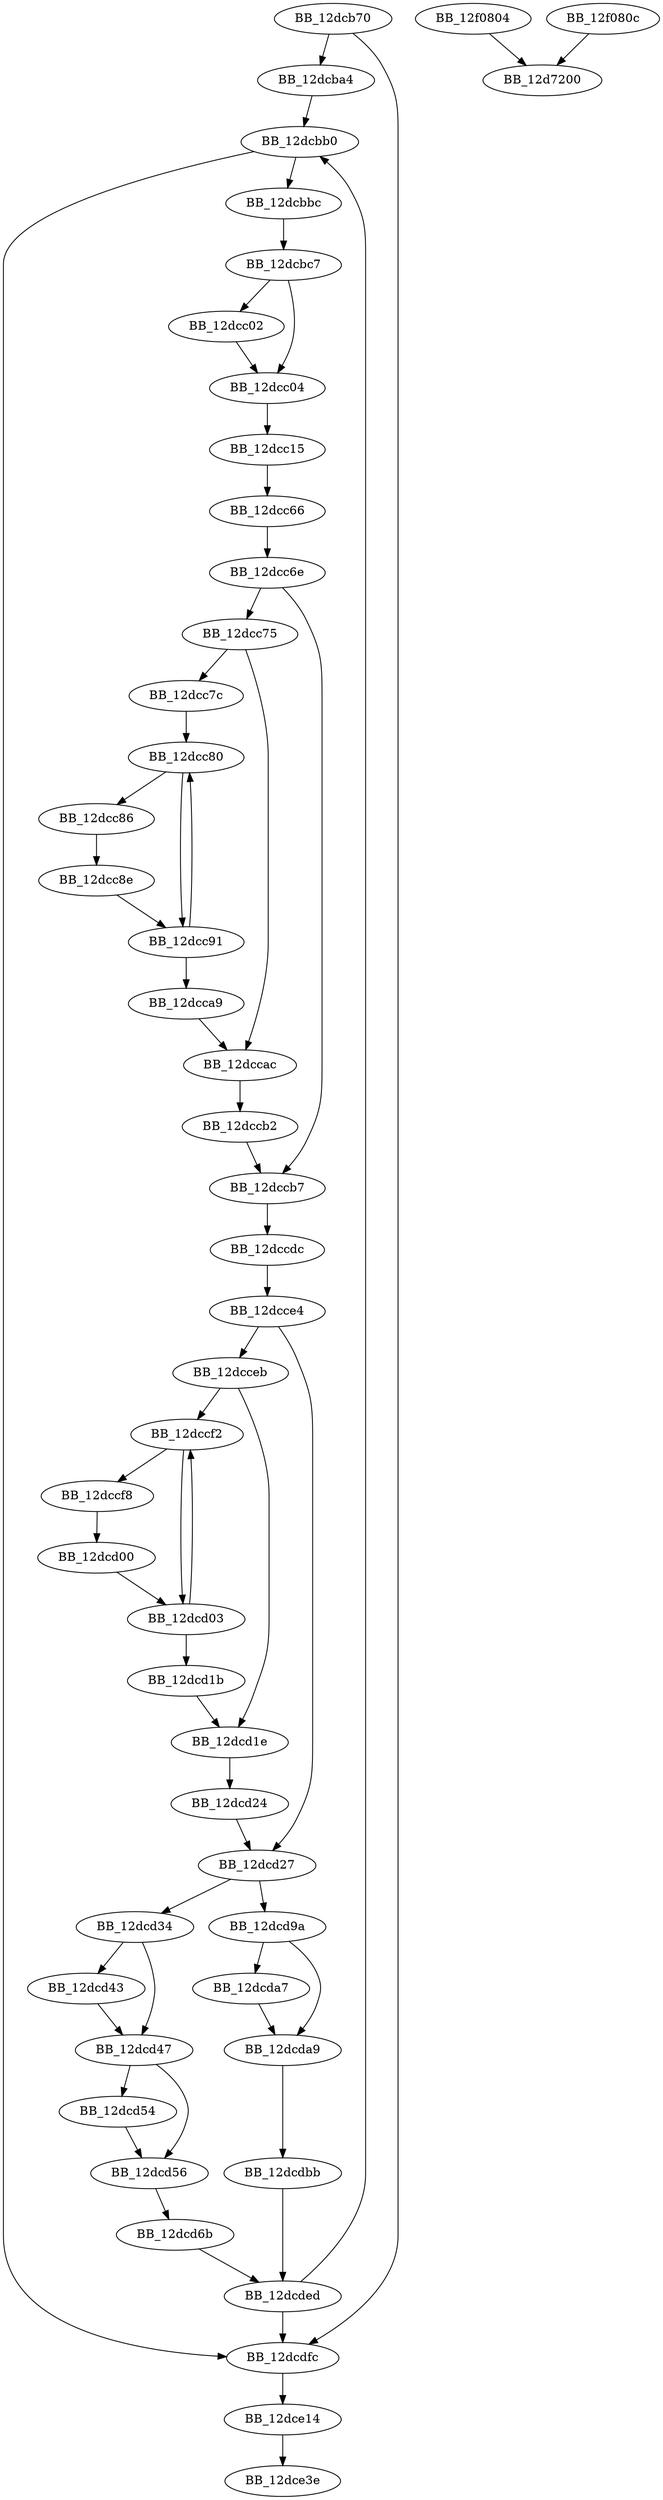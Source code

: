 DiGraph sub_12DCB70{
BB_12dcb70->BB_12dcba4
BB_12dcb70->BB_12dcdfc
BB_12dcba4->BB_12dcbb0
BB_12dcbb0->BB_12dcbbc
BB_12dcbb0->BB_12dcdfc
BB_12dcbbc->BB_12dcbc7
BB_12dcbc7->BB_12dcc02
BB_12dcbc7->BB_12dcc04
BB_12dcc02->BB_12dcc04
BB_12dcc04->BB_12dcc15
BB_12dcc15->BB_12dcc66
BB_12dcc66->BB_12dcc6e
BB_12dcc6e->BB_12dcc75
BB_12dcc6e->BB_12dccb7
BB_12dcc75->BB_12dcc7c
BB_12dcc75->BB_12dccac
BB_12dcc7c->BB_12dcc80
BB_12dcc80->BB_12dcc86
BB_12dcc80->BB_12dcc91
BB_12dcc86->BB_12dcc8e
BB_12dcc8e->BB_12dcc91
BB_12dcc91->BB_12dcc80
BB_12dcc91->BB_12dcca9
BB_12dcca9->BB_12dccac
BB_12dccac->BB_12dccb2
BB_12dccb2->BB_12dccb7
BB_12dccb7->BB_12dccdc
BB_12dccdc->BB_12dcce4
BB_12dcce4->BB_12dcceb
BB_12dcce4->BB_12dcd27
BB_12dcceb->BB_12dccf2
BB_12dcceb->BB_12dcd1e
BB_12dccf2->BB_12dccf8
BB_12dccf2->BB_12dcd03
BB_12dccf8->BB_12dcd00
BB_12dcd00->BB_12dcd03
BB_12dcd03->BB_12dccf2
BB_12dcd03->BB_12dcd1b
BB_12dcd1b->BB_12dcd1e
BB_12dcd1e->BB_12dcd24
BB_12dcd24->BB_12dcd27
BB_12dcd27->BB_12dcd34
BB_12dcd27->BB_12dcd9a
BB_12dcd34->BB_12dcd43
BB_12dcd34->BB_12dcd47
BB_12dcd43->BB_12dcd47
BB_12dcd47->BB_12dcd54
BB_12dcd47->BB_12dcd56
BB_12dcd54->BB_12dcd56
BB_12dcd56->BB_12dcd6b
BB_12dcd6b->BB_12dcded
BB_12dcd9a->BB_12dcda7
BB_12dcd9a->BB_12dcda9
BB_12dcda7->BB_12dcda9
BB_12dcda9->BB_12dcdbb
BB_12dcdbb->BB_12dcded
BB_12dcded->BB_12dcbb0
BB_12dcded->BB_12dcdfc
BB_12dcdfc->BB_12dce14
BB_12dce14->BB_12dce3e
BB_12f0804->BB_12d7200
BB_12f080c->BB_12d7200
}
